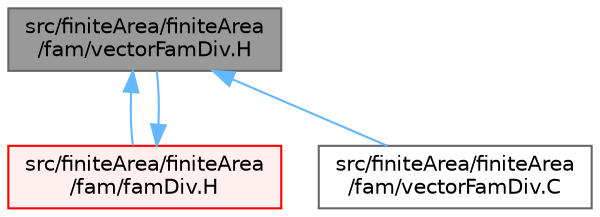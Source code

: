 digraph "src/finiteArea/finiteArea/fam/vectorFamDiv.H"
{
 // LATEX_PDF_SIZE
  bgcolor="transparent";
  edge [fontname=Helvetica,fontsize=10,labelfontname=Helvetica,labelfontsize=10];
  node [fontname=Helvetica,fontsize=10,shape=box,height=0.2,width=0.4];
  Node1 [id="Node000001",label="src/finiteArea/finiteArea\l/fam/vectorFamDiv.H",height=0.2,width=0.4,color="gray40", fillcolor="grey60", style="filled", fontcolor="black",tooltip="Specialisation of fam div for a flux."];
  Node1 -> Node2 [id="edge1_Node000001_Node000002",dir="back",color="steelblue1",style="solid",tooltip=" "];
  Node2 [id="Node000002",label="src/finiteArea/finiteArea\l/fam/famDiv.H",height=0.2,width=0.4,color="red", fillcolor="#FFF0F0", style="filled",URL="$famDiv_8H.html",tooltip="Calculate the matrix for the divergence of the given field and flux."];
  Node2 -> Node1 [id="edge2_Node000002_Node000001",dir="back",color="steelblue1",style="solid",tooltip=" "];
  Node1 -> Node43 [id="edge3_Node000001_Node000043",dir="back",color="steelblue1",style="solid",tooltip=" "];
  Node43 [id="Node000043",label="src/finiteArea/finiteArea\l/fam/vectorFamDiv.C",height=0.2,width=0.4,color="grey40", fillcolor="white", style="filled",URL="$vectorFamDiv_8C.html",tooltip=" "];
}
